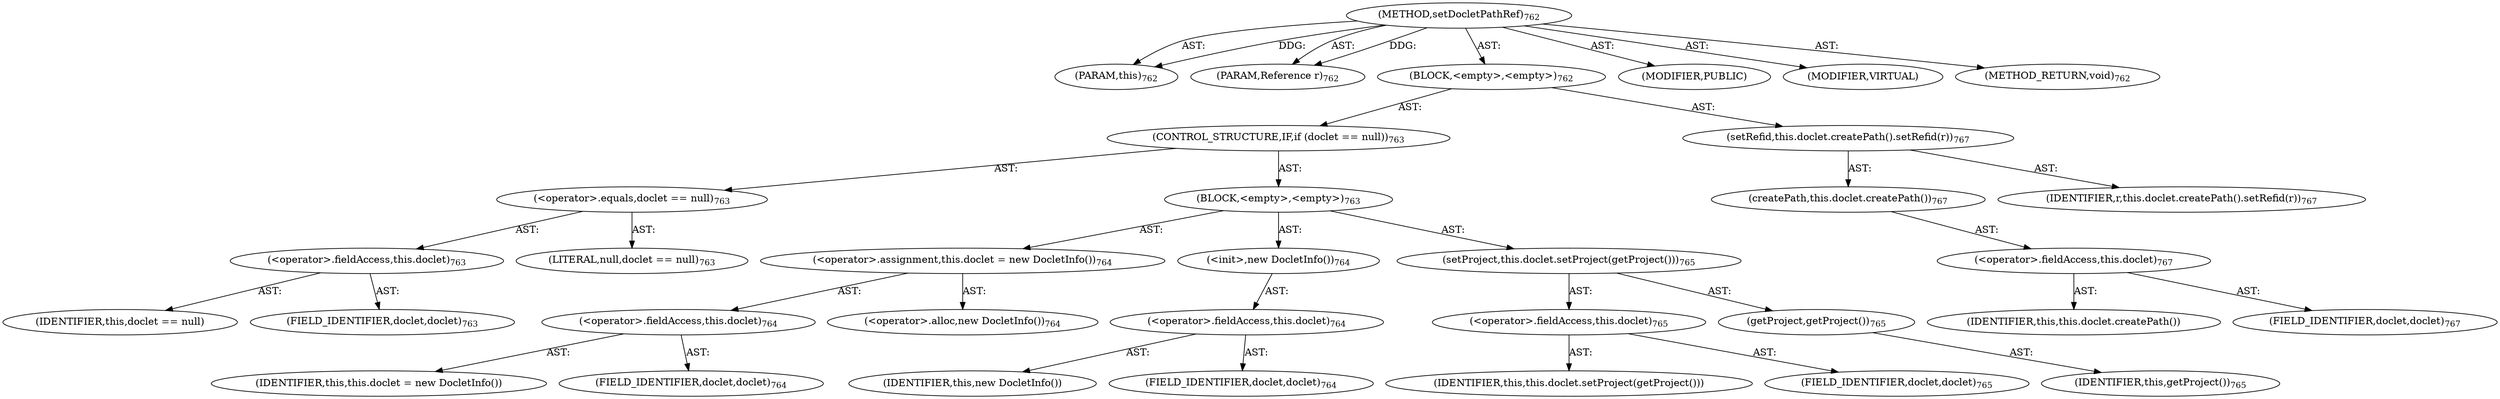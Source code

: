 digraph "setDocletPathRef" {  
"111669149750" [label = <(METHOD,setDocletPathRef)<SUB>762</SUB>> ]
"115964117019" [label = <(PARAM,this)<SUB>762</SUB>> ]
"115964117136" [label = <(PARAM,Reference r)<SUB>762</SUB>> ]
"25769803850" [label = <(BLOCK,&lt;empty&gt;,&lt;empty&gt;)<SUB>762</SUB>> ]
"47244640276" [label = <(CONTROL_STRUCTURE,IF,if (doclet == null))<SUB>763</SUB>> ]
"30064771293" [label = <(&lt;operator&gt;.equals,doclet == null)<SUB>763</SUB>> ]
"30064771294" [label = <(&lt;operator&gt;.fieldAccess,this.doclet)<SUB>763</SUB>> ]
"68719476990" [label = <(IDENTIFIER,this,doclet == null)> ]
"55834574920" [label = <(FIELD_IDENTIFIER,doclet,doclet)<SUB>763</SUB>> ]
"90194313243" [label = <(LITERAL,null,doclet == null)<SUB>763</SUB>> ]
"25769803851" [label = <(BLOCK,&lt;empty&gt;,&lt;empty&gt;)<SUB>763</SUB>> ]
"30064771295" [label = <(&lt;operator&gt;.assignment,this.doclet = new DocletInfo())<SUB>764</SUB>> ]
"30064771296" [label = <(&lt;operator&gt;.fieldAccess,this.doclet)<SUB>764</SUB>> ]
"68719476991" [label = <(IDENTIFIER,this,this.doclet = new DocletInfo())> ]
"55834574921" [label = <(FIELD_IDENTIFIER,doclet,doclet)<SUB>764</SUB>> ]
"30064771297" [label = <(&lt;operator&gt;.alloc,new DocletInfo())<SUB>764</SUB>> ]
"30064771298" [label = <(&lt;init&gt;,new DocletInfo())<SUB>764</SUB>> ]
"30064771299" [label = <(&lt;operator&gt;.fieldAccess,this.doclet)<SUB>764</SUB>> ]
"68719476992" [label = <(IDENTIFIER,this,new DocletInfo())> ]
"55834574922" [label = <(FIELD_IDENTIFIER,doclet,doclet)<SUB>764</SUB>> ]
"30064771300" [label = <(setProject,this.doclet.setProject(getProject()))<SUB>765</SUB>> ]
"30064771301" [label = <(&lt;operator&gt;.fieldAccess,this.doclet)<SUB>765</SUB>> ]
"68719476993" [label = <(IDENTIFIER,this,this.doclet.setProject(getProject()))> ]
"55834574923" [label = <(FIELD_IDENTIFIER,doclet,doclet)<SUB>765</SUB>> ]
"30064771302" [label = <(getProject,getProject())<SUB>765</SUB>> ]
"68719476766" [label = <(IDENTIFIER,this,getProject())<SUB>765</SUB>> ]
"30064771303" [label = <(setRefid,this.doclet.createPath().setRefid(r))<SUB>767</SUB>> ]
"30064771304" [label = <(createPath,this.doclet.createPath())<SUB>767</SUB>> ]
"30064771305" [label = <(&lt;operator&gt;.fieldAccess,this.doclet)<SUB>767</SUB>> ]
"68719476994" [label = <(IDENTIFIER,this,this.doclet.createPath())> ]
"55834574924" [label = <(FIELD_IDENTIFIER,doclet,doclet)<SUB>767</SUB>> ]
"68719476995" [label = <(IDENTIFIER,r,this.doclet.createPath().setRefid(r))<SUB>767</SUB>> ]
"133143986333" [label = <(MODIFIER,PUBLIC)> ]
"133143986334" [label = <(MODIFIER,VIRTUAL)> ]
"128849018934" [label = <(METHOD_RETURN,void)<SUB>762</SUB>> ]
  "111669149750" -> "115964117019"  [ label = "AST: "] 
  "111669149750" -> "115964117136"  [ label = "AST: "] 
  "111669149750" -> "25769803850"  [ label = "AST: "] 
  "111669149750" -> "133143986333"  [ label = "AST: "] 
  "111669149750" -> "133143986334"  [ label = "AST: "] 
  "111669149750" -> "128849018934"  [ label = "AST: "] 
  "25769803850" -> "47244640276"  [ label = "AST: "] 
  "25769803850" -> "30064771303"  [ label = "AST: "] 
  "47244640276" -> "30064771293"  [ label = "AST: "] 
  "47244640276" -> "25769803851"  [ label = "AST: "] 
  "30064771293" -> "30064771294"  [ label = "AST: "] 
  "30064771293" -> "90194313243"  [ label = "AST: "] 
  "30064771294" -> "68719476990"  [ label = "AST: "] 
  "30064771294" -> "55834574920"  [ label = "AST: "] 
  "25769803851" -> "30064771295"  [ label = "AST: "] 
  "25769803851" -> "30064771298"  [ label = "AST: "] 
  "25769803851" -> "30064771300"  [ label = "AST: "] 
  "30064771295" -> "30064771296"  [ label = "AST: "] 
  "30064771295" -> "30064771297"  [ label = "AST: "] 
  "30064771296" -> "68719476991"  [ label = "AST: "] 
  "30064771296" -> "55834574921"  [ label = "AST: "] 
  "30064771298" -> "30064771299"  [ label = "AST: "] 
  "30064771299" -> "68719476992"  [ label = "AST: "] 
  "30064771299" -> "55834574922"  [ label = "AST: "] 
  "30064771300" -> "30064771301"  [ label = "AST: "] 
  "30064771300" -> "30064771302"  [ label = "AST: "] 
  "30064771301" -> "68719476993"  [ label = "AST: "] 
  "30064771301" -> "55834574923"  [ label = "AST: "] 
  "30064771302" -> "68719476766"  [ label = "AST: "] 
  "30064771303" -> "30064771304"  [ label = "AST: "] 
  "30064771303" -> "68719476995"  [ label = "AST: "] 
  "30064771304" -> "30064771305"  [ label = "AST: "] 
  "30064771305" -> "68719476994"  [ label = "AST: "] 
  "30064771305" -> "55834574924"  [ label = "AST: "] 
  "111669149750" -> "115964117019"  [ label = "DDG: "] 
  "111669149750" -> "115964117136"  [ label = "DDG: "] 
}
